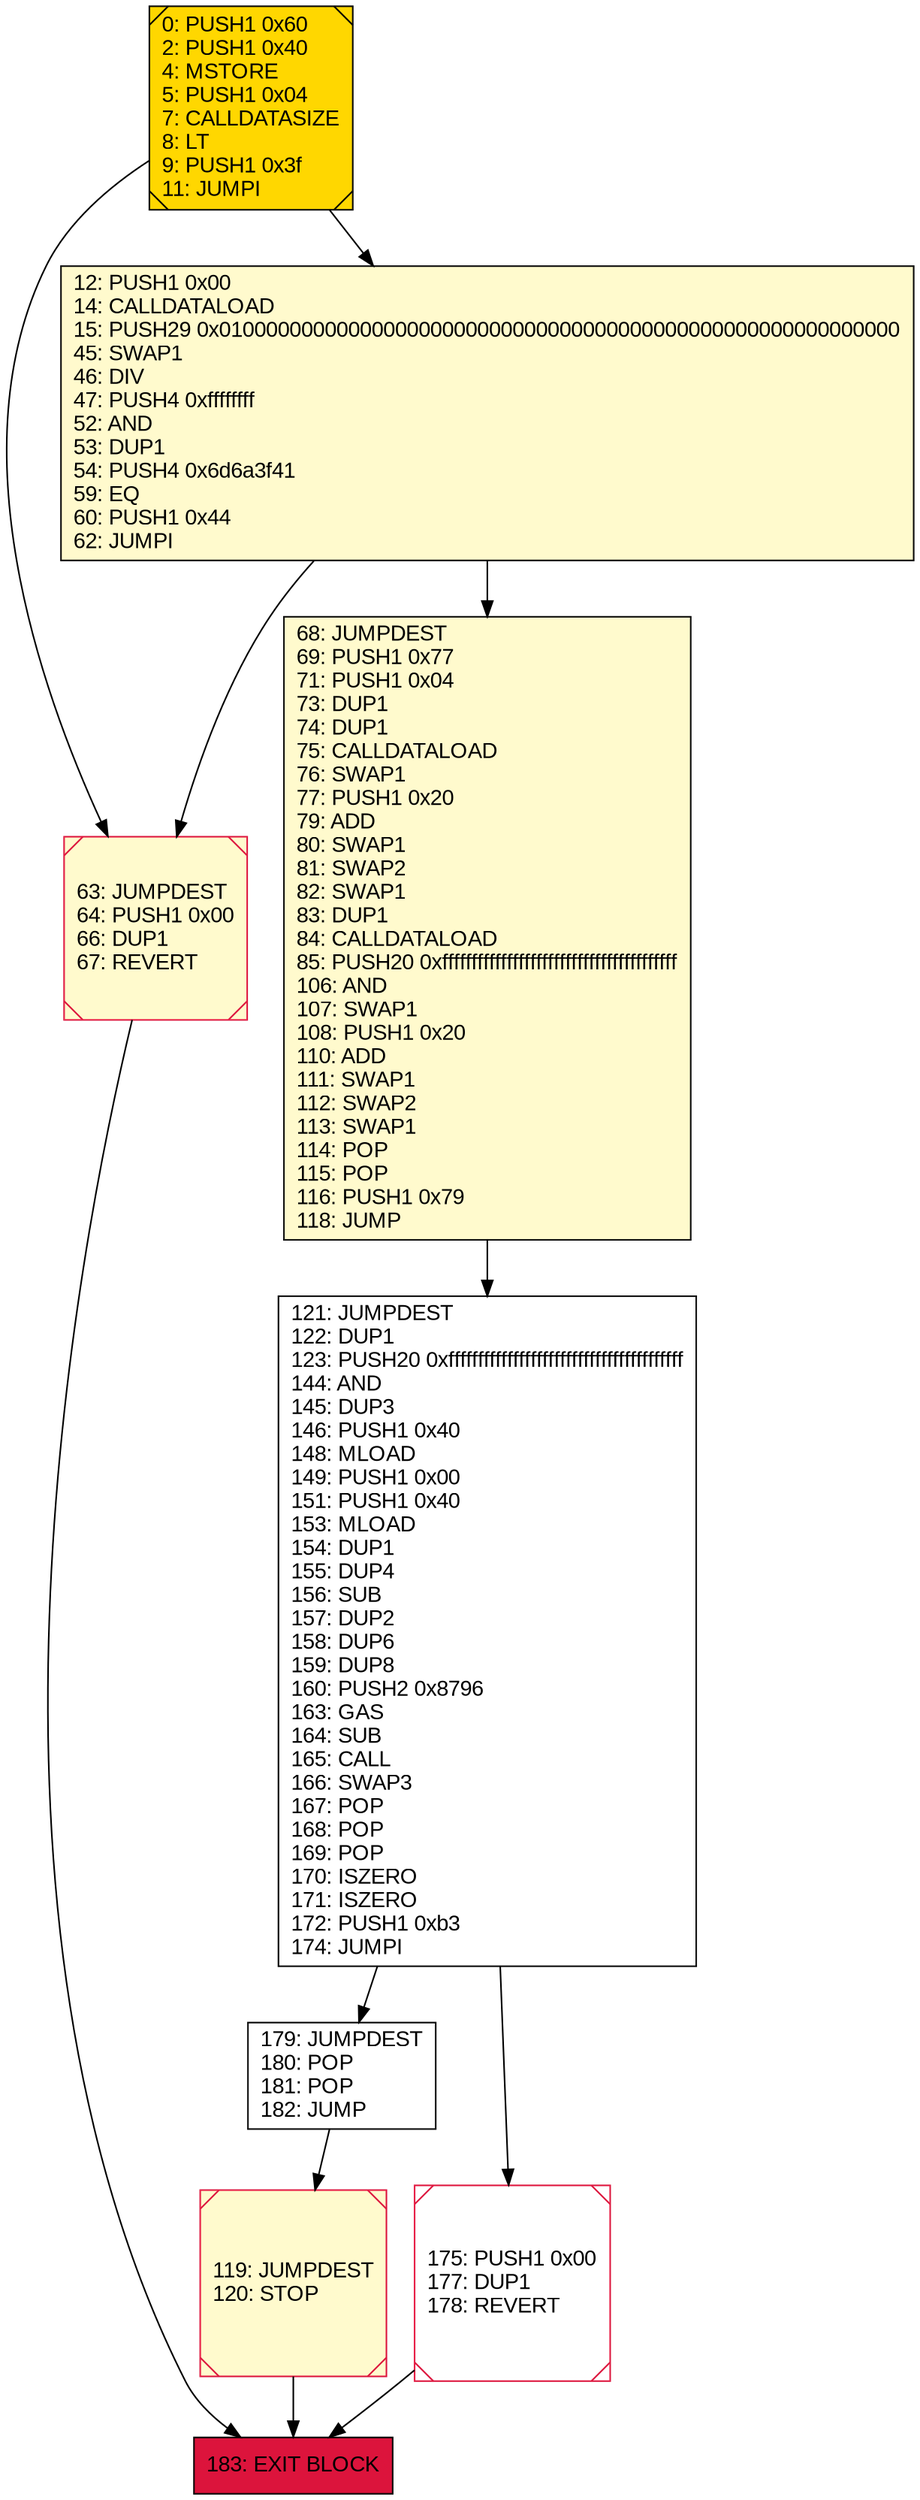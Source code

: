 digraph G {
bgcolor=transparent rankdir=UD;
node [shape=box style=filled color=black fillcolor=white fontname=arial fontcolor=black];
119 [label="119: JUMPDEST\l120: STOP\l" fillcolor=lemonchiffon shape=Msquare color=crimson ];
12 [label="12: PUSH1 0x00\l14: CALLDATALOAD\l15: PUSH29 0x0100000000000000000000000000000000000000000000000000000000\l45: SWAP1\l46: DIV\l47: PUSH4 0xffffffff\l52: AND\l53: DUP1\l54: PUSH4 0x6d6a3f41\l59: EQ\l60: PUSH1 0x44\l62: JUMPI\l" fillcolor=lemonchiffon ];
183 [label="183: EXIT BLOCK\l" fillcolor=crimson ];
179 [label="179: JUMPDEST\l180: POP\l181: POP\l182: JUMP\l" ];
63 [label="63: JUMPDEST\l64: PUSH1 0x00\l66: DUP1\l67: REVERT\l" fillcolor=lemonchiffon shape=Msquare color=crimson ];
68 [label="68: JUMPDEST\l69: PUSH1 0x77\l71: PUSH1 0x04\l73: DUP1\l74: DUP1\l75: CALLDATALOAD\l76: SWAP1\l77: PUSH1 0x20\l79: ADD\l80: SWAP1\l81: SWAP2\l82: SWAP1\l83: DUP1\l84: CALLDATALOAD\l85: PUSH20 0xffffffffffffffffffffffffffffffffffffffff\l106: AND\l107: SWAP1\l108: PUSH1 0x20\l110: ADD\l111: SWAP1\l112: SWAP2\l113: SWAP1\l114: POP\l115: POP\l116: PUSH1 0x79\l118: JUMP\l" fillcolor=lemonchiffon ];
0 [label="0: PUSH1 0x60\l2: PUSH1 0x40\l4: MSTORE\l5: PUSH1 0x04\l7: CALLDATASIZE\l8: LT\l9: PUSH1 0x3f\l11: JUMPI\l" fillcolor=lemonchiffon shape=Msquare fillcolor=gold ];
175 [label="175: PUSH1 0x00\l177: DUP1\l178: REVERT\l" shape=Msquare color=crimson ];
121 [label="121: JUMPDEST\l122: DUP1\l123: PUSH20 0xffffffffffffffffffffffffffffffffffffffff\l144: AND\l145: DUP3\l146: PUSH1 0x40\l148: MLOAD\l149: PUSH1 0x00\l151: PUSH1 0x40\l153: MLOAD\l154: DUP1\l155: DUP4\l156: SUB\l157: DUP2\l158: DUP6\l159: DUP8\l160: PUSH2 0x8796\l163: GAS\l164: SUB\l165: CALL\l166: SWAP3\l167: POP\l168: POP\l169: POP\l170: ISZERO\l171: ISZERO\l172: PUSH1 0xb3\l174: JUMPI\l" ];
121 -> 175;
0 -> 63;
68 -> 121;
119 -> 183;
121 -> 179;
0 -> 12;
175 -> 183;
179 -> 119;
12 -> 68;
12 -> 63;
63 -> 183;
}